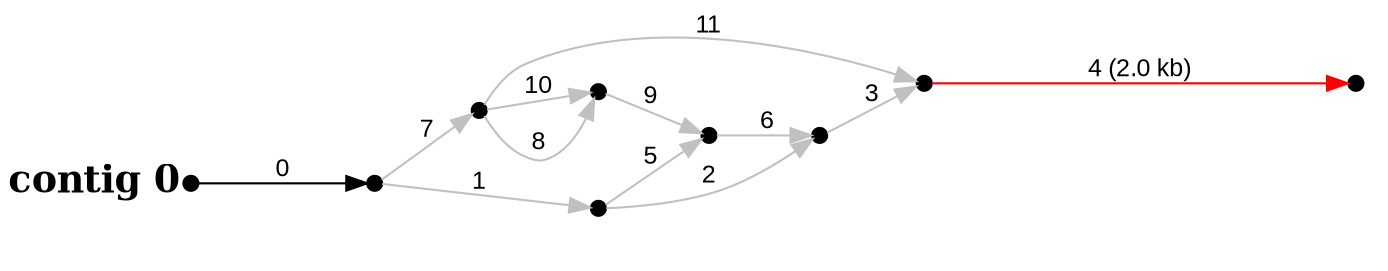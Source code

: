 digraph G {

node [width=0.1,height=0.1,fontsize=10,shape=point];
edge [fontsize=12,penwidth=1,arrowsize=1,fontname=Arial];
margin=1.0;
rankdir=LR;
labeljust=l;
margin=0;

subgraph cluster0 {
color=white;
1 -> 2 [minlen=2,color=black,label="0",taillabel="contig 0",labelangle=180,weight=10000,labeldistance=5,labelfontsize=18,labelfontname="Times-Bold"];
2 -> 3 [minlen=1,color=gray,label="1"];
2 -> 7 [minlen=1,color=gray,label="7"];
3 -> 4 [minlen=1,color=gray,label="2"];
3 -> 6 [minlen=1,color=gray,label="5"];
4 -> 5 [minlen=1,color=gray,label="3"];
5 -> 0 [minlen=4,color=red,label="4 (2.0 kb)"];
6 -> 4 [minlen=1,color=gray,label="6"];
7 -> 5 [minlen=1,color=gray,label="11"];
7 -> 8 [minlen=1,color=gray,label="8"];
7 -> 8 [minlen=1,color=gray,label="10"];
8 -> 6 [minlen=1,color=gray,label="9"];
}

}
#done
